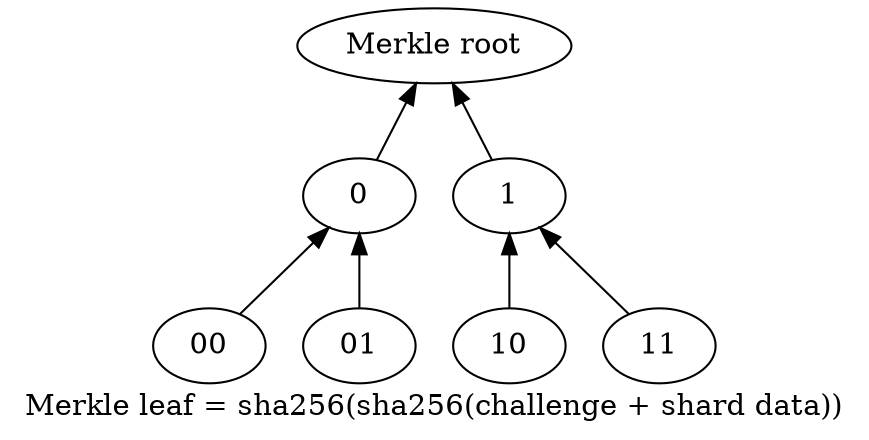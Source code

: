 // syntax guide: http://www.graphviz.org/pdf/dotguide.pdf
// compile png: `dot -Tpng scheme.dot -o scheme.png`
// compile pdf: `dot -Tpdf scheme.dot -o scheme.pdf`


digraph G {
    label="Merkle leaf = sha256(sha256(challenge + shard data))"

    rankdir = BT;

    "00" -> 0;
    "01" -> 0;
    "10" -> 1;
    "11" -> 1;
    0 -> "Merkle root"
    1 -> "Merkle root"
}
